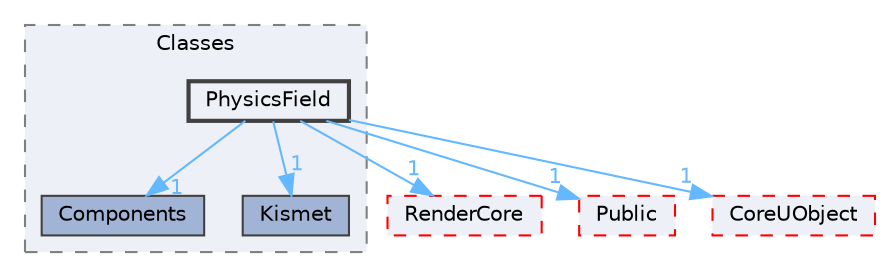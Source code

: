 digraph "PhysicsField"
{
 // INTERACTIVE_SVG=YES
 // LATEX_PDF_SIZE
  bgcolor="transparent";
  edge [fontname=Helvetica,fontsize=10,labelfontname=Helvetica,labelfontsize=10];
  node [fontname=Helvetica,fontsize=10,shape=box,height=0.2,width=0.4];
  compound=true
  subgraph clusterdir_0ed647eebe6ffcaa496d3842b7cec6ce {
    graph [ bgcolor="#edf0f7", pencolor="grey50", label="Classes", fontname=Helvetica,fontsize=10 style="filled,dashed", URL="dir_0ed647eebe6ffcaa496d3842b7cec6ce.html",tooltip=""]
  dir_70f57afd45fa1634d302cabb4bd26e1c [label="Components", fillcolor="#a2b4d6", color="grey25", style="filled", URL="dir_70f57afd45fa1634d302cabb4bd26e1c.html",tooltip=""];
  dir_c6191ea5e1ad5e0f48baabd113f3bab7 [label="Kismet", fillcolor="#a2b4d6", color="grey25", style="filled", URL="dir_c6191ea5e1ad5e0f48baabd113f3bab7.html",tooltip=""];
  dir_420154ab817ff202af0a0cd71c3bc999 [label="PhysicsField", fillcolor="#edf0f7", color="grey25", style="filled,bold", URL="dir_420154ab817ff202af0a0cd71c3bc999.html",tooltip=""];
  }
  dir_1b3e874b84daba3b34ce7cbbd2916bbd [label="RenderCore", fillcolor="#edf0f7", color="red", style="filled,dashed", URL="dir_1b3e874b84daba3b34ce7cbbd2916bbd.html",tooltip=""];
  dir_1d06a51bfc871a6a1823440d0d72725c [label="Public", fillcolor="#edf0f7", color="red", style="filled,dashed", URL="dir_1d06a51bfc871a6a1823440d0d72725c.html",tooltip=""];
  dir_4c499e5e32e2b4479ad7e552df73eeae [label="CoreUObject", fillcolor="#edf0f7", color="red", style="filled,dashed", URL="dir_4c499e5e32e2b4479ad7e552df73eeae.html",tooltip=""];
  dir_420154ab817ff202af0a0cd71c3bc999->dir_1b3e874b84daba3b34ce7cbbd2916bbd [headlabel="1", labeldistance=1.5 headhref="dir_000738_000959.html" href="dir_000738_000959.html" color="steelblue1" fontcolor="steelblue1"];
  dir_420154ab817ff202af0a0cd71c3bc999->dir_1d06a51bfc871a6a1823440d0d72725c [headlabel="1", labeldistance=1.5 headhref="dir_000738_000935.html" href="dir_000738_000935.html" color="steelblue1" fontcolor="steelblue1"];
  dir_420154ab817ff202af0a0cd71c3bc999->dir_4c499e5e32e2b4479ad7e552df73eeae [headlabel="1", labeldistance=1.5 headhref="dir_000738_000268.html" href="dir_000738_000268.html" color="steelblue1" fontcolor="steelblue1"];
  dir_420154ab817ff202af0a0cd71c3bc999->dir_70f57afd45fa1634d302cabb4bd26e1c [headlabel="1", labeldistance=1.5 headhref="dir_000738_000231.html" href="dir_000738_000231.html" color="steelblue1" fontcolor="steelblue1"];
  dir_420154ab817ff202af0a0cd71c3bc999->dir_c6191ea5e1ad5e0f48baabd113f3bab7 [headlabel="1", labeldistance=1.5 headhref="dir_000738_000548.html" href="dir_000738_000548.html" color="steelblue1" fontcolor="steelblue1"];
}

